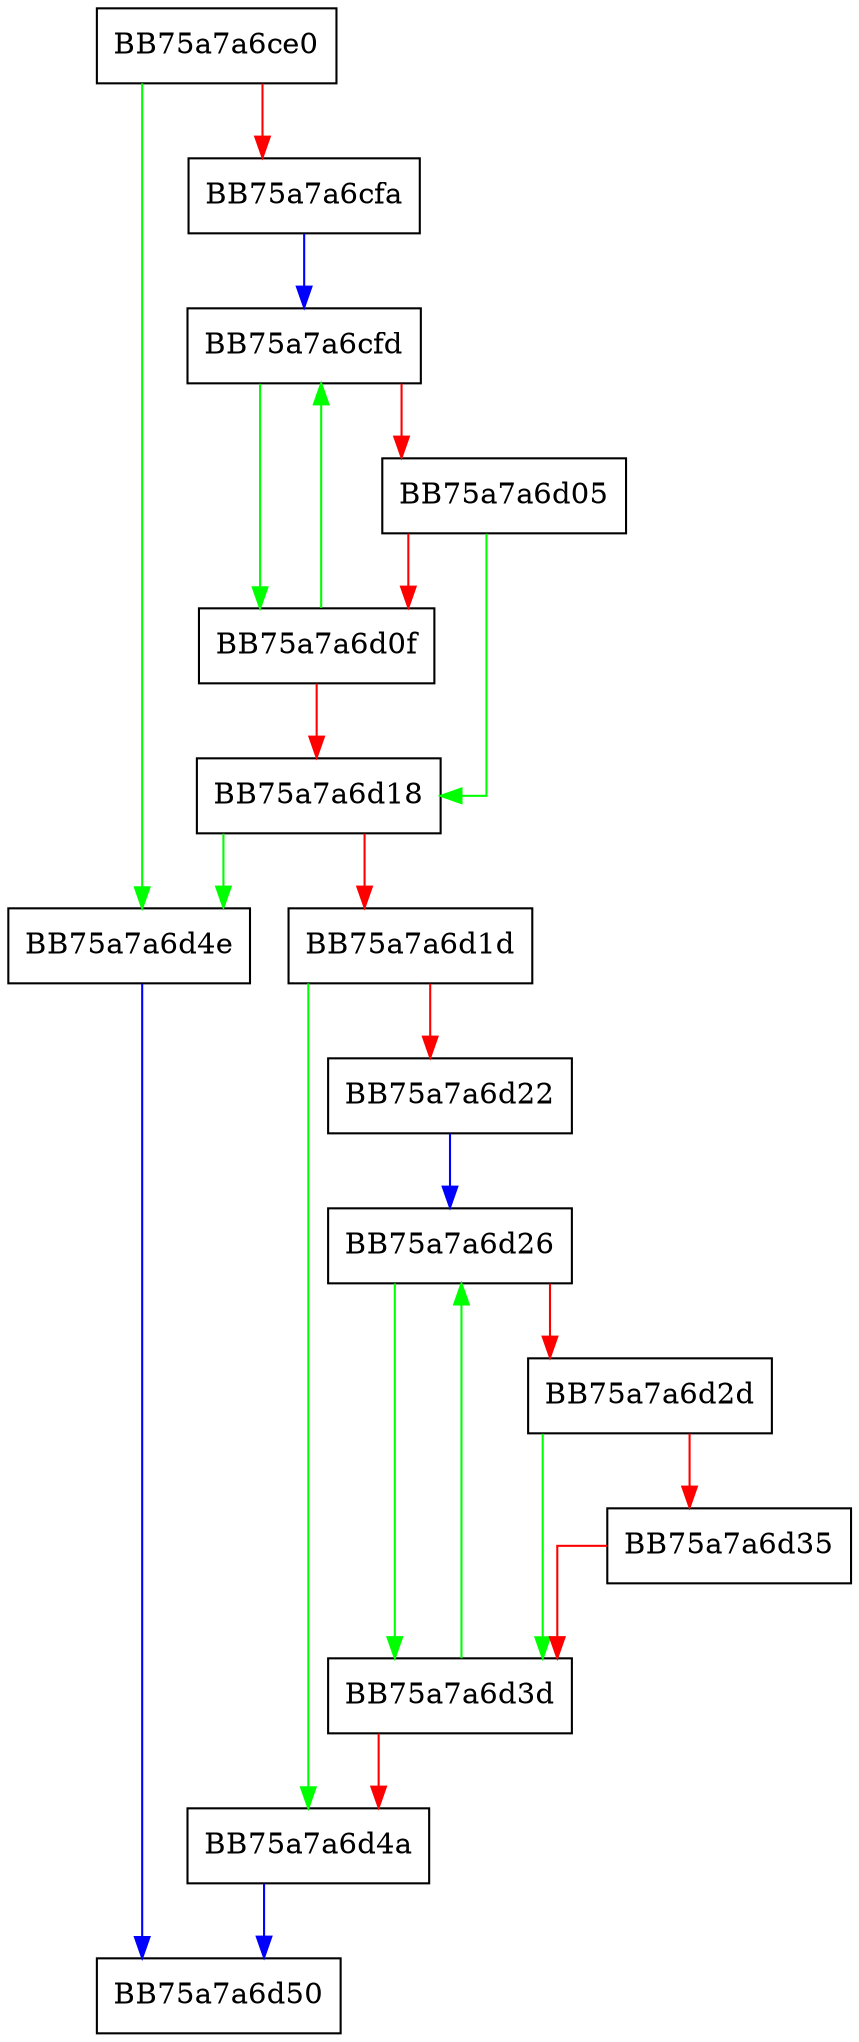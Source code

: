 digraph __acrt_execute_initializers {
  node [shape="box"];
  graph [splines=ortho];
  BB75a7a6ce0 -> BB75a7a6d4e [color="green"];
  BB75a7a6ce0 -> BB75a7a6cfa [color="red"];
  BB75a7a6cfa -> BB75a7a6cfd [color="blue"];
  BB75a7a6cfd -> BB75a7a6d0f [color="green"];
  BB75a7a6cfd -> BB75a7a6d05 [color="red"];
  BB75a7a6d05 -> BB75a7a6d18 [color="green"];
  BB75a7a6d05 -> BB75a7a6d0f [color="red"];
  BB75a7a6d0f -> BB75a7a6cfd [color="green"];
  BB75a7a6d0f -> BB75a7a6d18 [color="red"];
  BB75a7a6d18 -> BB75a7a6d4e [color="green"];
  BB75a7a6d18 -> BB75a7a6d1d [color="red"];
  BB75a7a6d1d -> BB75a7a6d4a [color="green"];
  BB75a7a6d1d -> BB75a7a6d22 [color="red"];
  BB75a7a6d22 -> BB75a7a6d26 [color="blue"];
  BB75a7a6d26 -> BB75a7a6d3d [color="green"];
  BB75a7a6d26 -> BB75a7a6d2d [color="red"];
  BB75a7a6d2d -> BB75a7a6d3d [color="green"];
  BB75a7a6d2d -> BB75a7a6d35 [color="red"];
  BB75a7a6d35 -> BB75a7a6d3d [color="red"];
  BB75a7a6d3d -> BB75a7a6d26 [color="green"];
  BB75a7a6d3d -> BB75a7a6d4a [color="red"];
  BB75a7a6d4a -> BB75a7a6d50 [color="blue"];
  BB75a7a6d4e -> BB75a7a6d50 [color="blue"];
}